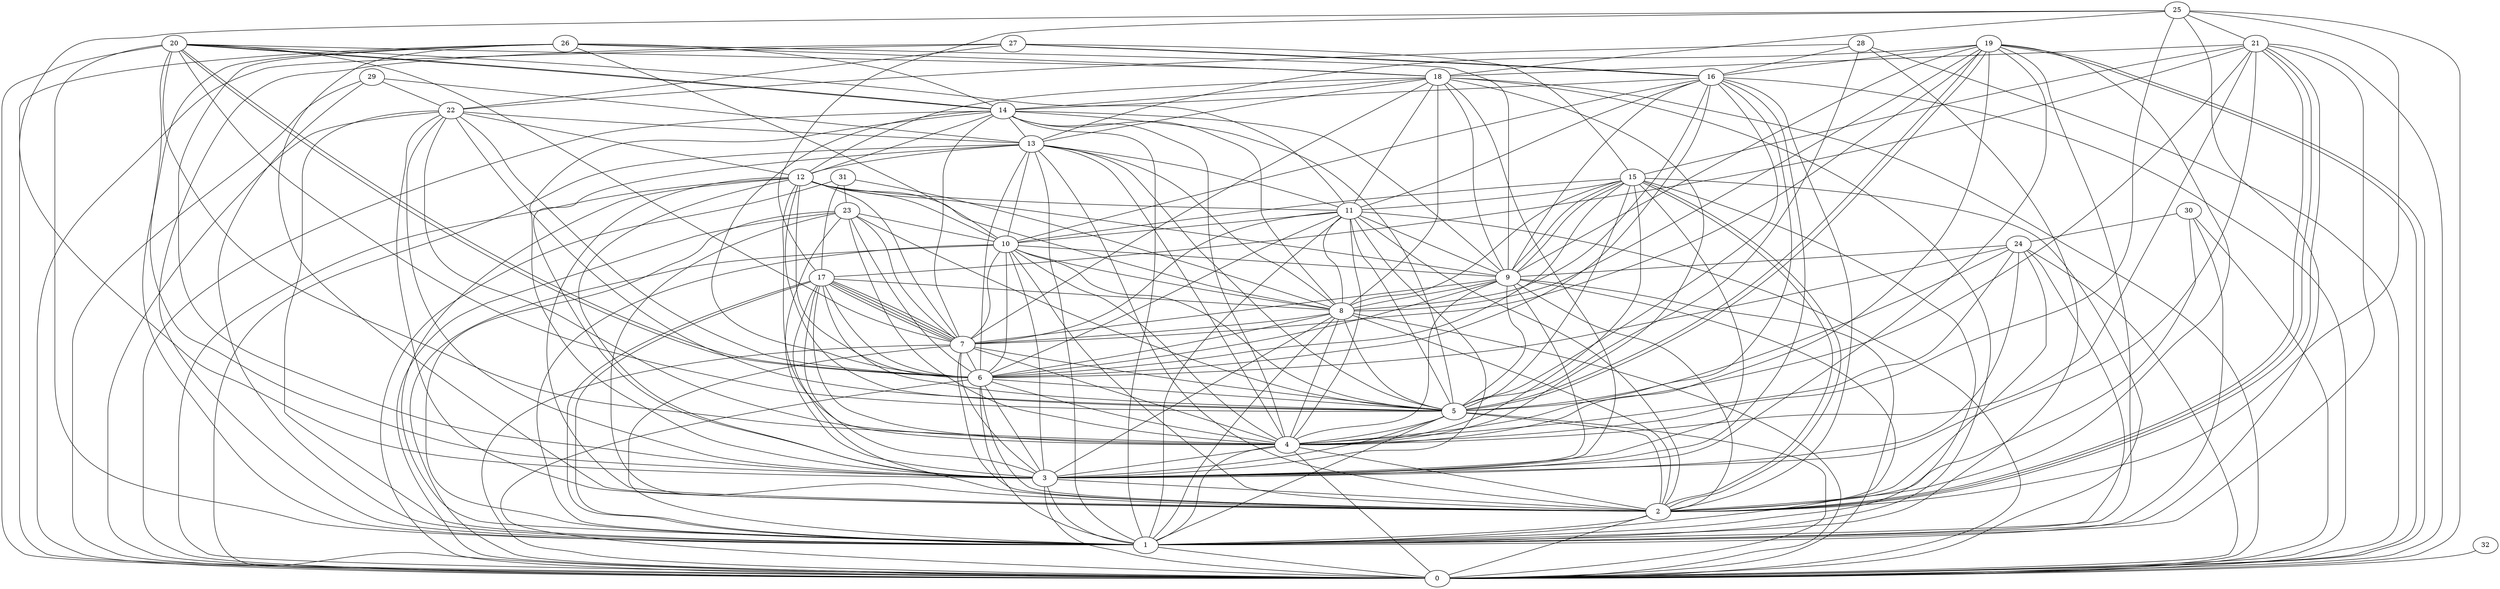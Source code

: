 graph G {
0;
1;
2;
3;
4;
5;
6;
7;
8;
9;
10;
11;
12;
13;
14;
15;
16;
17;
18;
19;
20;
21;
22;
23;
24;
25;
26;
27;
28;
29;
30;
31;
32;
32--0 ;
31--8 ;
31--17 ;
31--23 ;
31--0 ;
30--24 ;
30--2 ;
30--0 ;
30--1 ;
29--13 ;
29--22 ;
29--1 ;
29--0 ;
28--16 ;
28--5 ;
28--0 ;
28--22 ;
28--1 ;
27--15 ;
27--16 ;
27--16 ;
27--22 ;
27--0 ;
27--1 ;
26--18 ;
26--14 ;
26--1 ;
26--9 ;
26--10 ;
26--0 ;
26--3 ;
26--2 ;
25--17 ;
25--21 ;
25--18 ;
25--4 ;
25--0 ;
25--3 ;
25--2 ;
25--1 ;
24--9 ;
24--0 ;
24--6 ;
24--4 ;
24--5 ;
24--1 ;
24--2 ;
24--3 ;
23--10 ;
23--6 ;
23--7 ;
23--4 ;
23--2 ;
23--1 ;
23--0 ;
23--3 ;
23--5 ;
22--12 ;
22--6 ;
22--13 ;
22--5 ;
22--3 ;
22--4 ;
22--1 ;
22--2 ;
22--0 ;
21--18 ;
21--17 ;
21--5 ;
21--2 ;
21--2 ;
21--15 ;
21--2 ;
21--0 ;
21--4 ;
21--3 ;
21--1 ;
20--7 ;
20--18 ;
20--14 ;
20--0 ;
20--14 ;
20--6 ;
20--11 ;
20--6 ;
20--3 ;
20--5 ;
20--1 ;
20--4 ;
19--1 ;
19--4 ;
19--13 ;
19--2 ;
19--0 ;
19--5 ;
19--9 ;
19--16 ;
19--0 ;
19--5 ;
19--7 ;
19--8 ;
19--3 ;
18--14 ;
18--12 ;
18--9 ;
18--7 ;
18--0 ;
18--11 ;
18--8 ;
18--13 ;
18--1 ;
18--4 ;
18--3 ;
17--8 ;
17--1 ;
17--7 ;
17--7 ;
17--3 ;
17--1 ;
17--7 ;
17--7 ;
17--5 ;
17--6 ;
17--4 ;
17--2 ;
16--9 ;
16--10 ;
16--5 ;
16--14 ;
16--11 ;
16--6 ;
16--2 ;
16--4 ;
16--3 ;
16--0 ;
16--8 ;
15--11 ;
15--4 ;
15--2 ;
15--9 ;
15--10 ;
15--9 ;
15--5 ;
15--2 ;
15--0 ;
15--8 ;
15--3 ;
15--6 ;
15--1 ;
14--5 ;
14--9 ;
14--12 ;
14--7 ;
14--8 ;
14--4 ;
14--6 ;
14--13 ;
14--1 ;
14--0 ;
14--3 ;
13--0 ;
13--4 ;
13--2 ;
13--8 ;
13--10 ;
13--11 ;
13--12 ;
13--6 ;
13--5 ;
13--1 ;
13--3 ;
12--8 ;
12--2 ;
12--3 ;
12--4 ;
12--9 ;
12--7 ;
12--11 ;
12--6 ;
12--10 ;
12--0 ;
12--5 ;
12--1 ;
11--9 ;
11--2 ;
11--3 ;
11--0 ;
11--6 ;
11--7 ;
11--5 ;
11--8 ;
11--4 ;
11--1 ;
11--10 ;
10--9 ;
10--2 ;
10--6 ;
10--8 ;
10--1 ;
10--3 ;
10--0 ;
10--4 ;
10--5 ;
10--7 ;
9--2 ;
9--7 ;
9--1 ;
9--5 ;
9--3 ;
9--8 ;
9--0 ;
9--4 ;
9--6 ;
8--3 ;
8--7 ;
8--0 ;
8--1 ;
8--5 ;
8--4 ;
8--2 ;
8--6 ;
7--5 ;
7--1 ;
7--4 ;
7--0 ;
7--2 ;
7--3 ;
7--6 ;
6--4 ;
6--0 ;
6--2 ;
6--5 ;
6--3 ;
6--1 ;
5--2 ;
5--3 ;
5--1 ;
5--0 ;
5--4 ;
4--1 ;
4--3 ;
4--0 ;
4--2 ;
3--1 ;
3--0 ;
3--2 ;
2--0 ;
2--1 ;
1--0 ;
}
